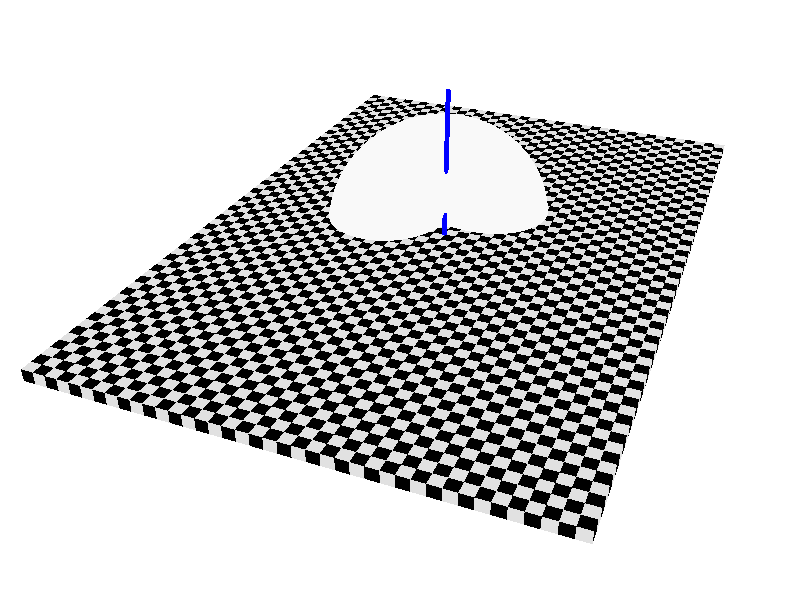 
//

#include "colors.inc"
#include "stones.inc"
#include "metals.inc"

/*
// environment limits
plane
{
	<0., 1., 0.>, -1
//	pigment { checker color Red, color Blue scale 1 }
    texture {
      pigment {
        wood
        color_map {
          [0.0 color DarkTan]
          [0.9 color DarkBrown]
          [1.0 color VeryDarkBrown]
        }
        turbulence 0.5
        scale <0.2, 0.3, 1>
      }
      finish { phong 1 }
    }
}
*/
background { color rgb <1., 1., 1.> }


// illumination
light_source
{
	<2., 4., -3.> color White
	area_light <.25, 0, 0>, <0, 0, .25>, 5, 5
	adaptive 1
	jitter
}
sphere // sun
{
	<2., 4., -3.>, 1.
	pigment { color Yellow }
	no_shadow
}

// detector
box
{
	// <right, up, away>
	<0., 0., 0.>, <2., .05, 3.>
	pigment { checker color Black, color Gray75 scale .05 }
}

// camera
camera
{
	location <2.25, 2.0, -2.>
	look_at <1.00, 0., 1.0>
	angle 45
}

// objects

cylinder
{
	<1.00, 0.00, 1.50>,
	<1.00, 0.70, 1.50>,
	.01
	pigment { color Blue }
//	texture { T_Brass_1A scale 4 }
//	texture { T_Chrome_5E }
}

torus
{
	.25, .25
	rotate 60.*x
	rotate 90.*z
	translate 0.90*x
	translate 1.70*z
//	translate 0.00*y
//	pigment { color Yellow }
	texture { T_Chrome_5C }
//	texture { T_Brass_1A scale 4 }
}
/*
*/


/*
sphere
{
	<0., 1., 2.>, 2.
	texture { T_Chrome_5E }
}
*/


/*
cone
{
	<0., 1., -1.>, 0.01
	<1., 2., 3.>, .0
	texture { T_Brass_1A scale 4 }
	rotate y*45
}
*/

